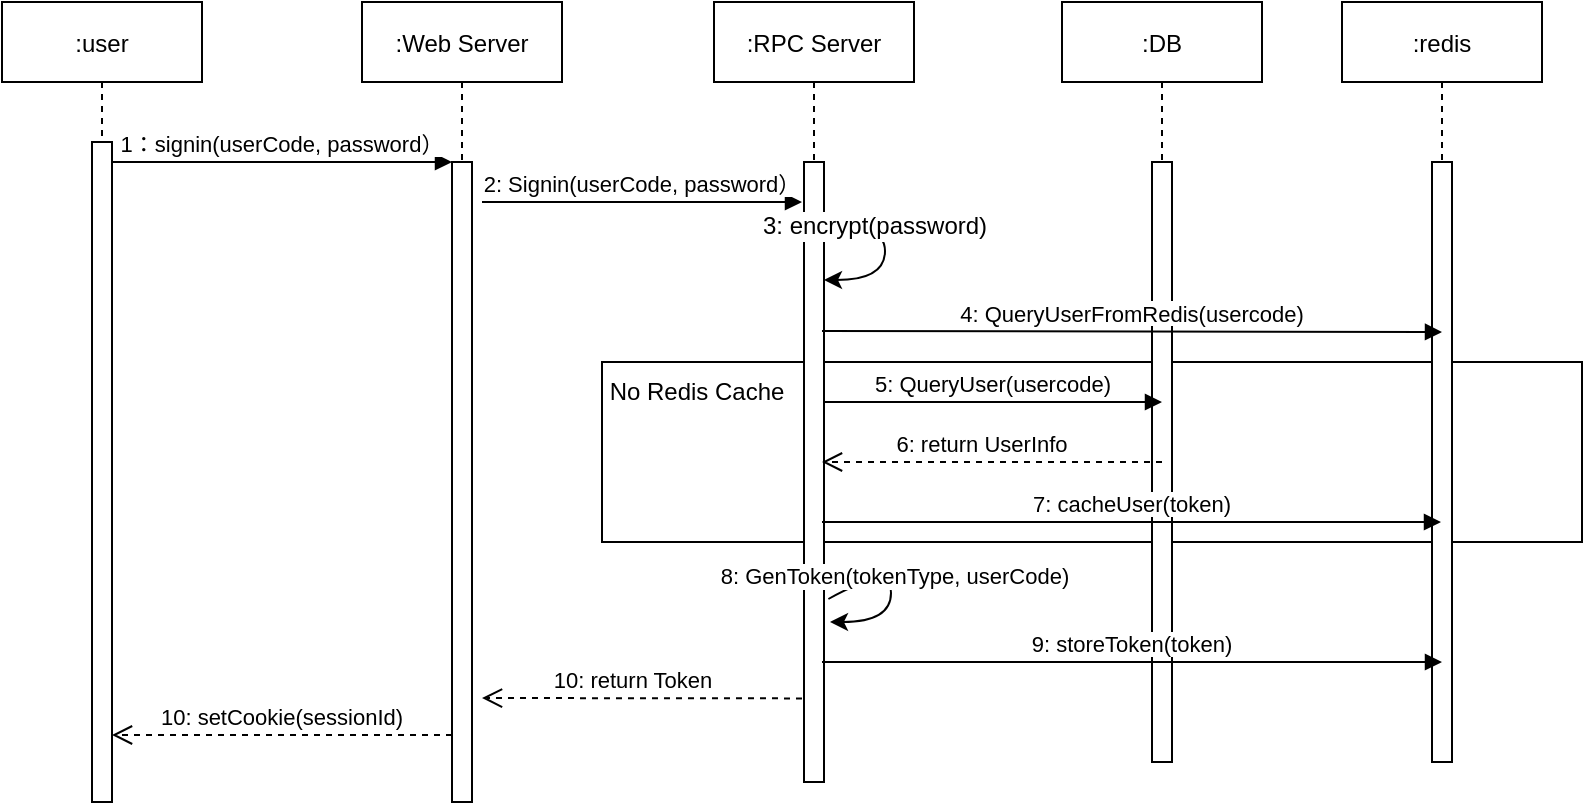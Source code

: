 <mxfile version="14.9.5" type="github">
  <diagram id="kgpKYQtTHZ0yAKxKKP6v" name="Page-1">
    <mxGraphModel dx="1038" dy="573" grid="1" gridSize="10" guides="1" tooltips="1" connect="1" arrows="1" fold="1" page="1" pageScale="1" pageWidth="850" pageHeight="1100" math="0" shadow="0">
      <root>
        <mxCell id="0" />
        <mxCell id="1" parent="0" />
        <mxCell id="3nuBFxr9cyL0pnOWT2aG-1" value=":user" style="shape=umlLifeline;perimeter=lifelinePerimeter;container=1;collapsible=0;recursiveResize=0;rounded=0;shadow=0;strokeWidth=1;" parent="1" vertex="1">
          <mxGeometry x="120" y="80" width="100" height="400" as="geometry" />
        </mxCell>
        <mxCell id="3nuBFxr9cyL0pnOWT2aG-2" value="" style="points=[];perimeter=orthogonalPerimeter;rounded=0;shadow=0;strokeWidth=1;" parent="3nuBFxr9cyL0pnOWT2aG-1" vertex="1">
          <mxGeometry x="45" y="70" width="10" height="330" as="geometry" />
        </mxCell>
        <mxCell id="3nuBFxr9cyL0pnOWT2aG-5" value=":Web Server" style="shape=umlLifeline;perimeter=lifelinePerimeter;container=1;collapsible=0;recursiveResize=0;rounded=0;shadow=0;strokeWidth=1;" parent="1" vertex="1">
          <mxGeometry x="300" y="80" width="100" height="400" as="geometry" />
        </mxCell>
        <mxCell id="3nuBFxr9cyL0pnOWT2aG-6" value="" style="points=[];perimeter=orthogonalPerimeter;rounded=0;shadow=0;strokeWidth=1;" parent="3nuBFxr9cyL0pnOWT2aG-5" vertex="1">
          <mxGeometry x="45" y="80" width="10" height="320" as="geometry" />
        </mxCell>
        <mxCell id="3nuBFxr9cyL0pnOWT2aG-7" value="10: setCookie(sessionId)" style="verticalAlign=bottom;endArrow=open;dashed=1;endSize=8;exitX=0;exitY=0.95;shadow=0;strokeWidth=1;" parent="1" edge="1">
          <mxGeometry relative="1" as="geometry">
            <mxPoint x="175" y="446.5" as="targetPoint" />
            <mxPoint x="345" y="446.5" as="sourcePoint" />
          </mxGeometry>
        </mxCell>
        <mxCell id="T3fypnS2kCiaO5tx0PAY-2" value="" style="rounded=0;whiteSpace=wrap;html=1;" vertex="1" parent="1">
          <mxGeometry x="420" y="260" width="490" height="90" as="geometry" />
        </mxCell>
        <mxCell id="3nuBFxr9cyL0pnOWT2aG-8" value="1：signin(userCode, password）" style="verticalAlign=bottom;endArrow=block;entryX=0;entryY=0;shadow=0;strokeWidth=1;" parent="1" source="3nuBFxr9cyL0pnOWT2aG-2" target="3nuBFxr9cyL0pnOWT2aG-6" edge="1">
          <mxGeometry relative="1" as="geometry">
            <mxPoint x="275" y="160" as="sourcePoint" />
          </mxGeometry>
        </mxCell>
        <mxCell id="V7MjmrgKZiQ4tTCcyf8E-1" value=":RPC Server" style="shape=umlLifeline;perimeter=lifelinePerimeter;container=1;collapsible=0;recursiveResize=0;rounded=0;shadow=0;strokeWidth=1;" parent="1" vertex="1">
          <mxGeometry x="476" y="80" width="100" height="390" as="geometry" />
        </mxCell>
        <mxCell id="V7MjmrgKZiQ4tTCcyf8E-2" value="" style="points=[];perimeter=orthogonalPerimeter;rounded=0;shadow=0;strokeWidth=1;" parent="V7MjmrgKZiQ4tTCcyf8E-1" vertex="1">
          <mxGeometry x="45" y="80" width="10" height="310" as="geometry" />
        </mxCell>
        <mxCell id="V7MjmrgKZiQ4tTCcyf8E-7" value="" style="curved=1;endArrow=classic;html=1;" parent="1" source="V7MjmrgKZiQ4tTCcyf8E-2" edge="1">
          <mxGeometry width="50" height="50" relative="1" as="geometry">
            <mxPoint x="538.5" y="190.04" as="sourcePoint" />
            <mxPoint x="531" y="219" as="targetPoint" />
            <Array as="points">
              <mxPoint x="561.5" y="190" />
              <mxPoint x="561.5" y="219" />
            </Array>
          </mxGeometry>
        </mxCell>
        <mxCell id="V7MjmrgKZiQ4tTCcyf8E-8" value="&lt;font style=&quot;font-size: 12px&quot;&gt;3: encrypt(password)&lt;/font&gt;" style="edgeLabel;html=1;align=center;verticalAlign=middle;resizable=0;points=[];" parent="V7MjmrgKZiQ4tTCcyf8E-7" vertex="1" connectable="0">
          <mxGeometry x="-0.273" y="-6" relative="1" as="geometry">
            <mxPoint as="offset" />
          </mxGeometry>
        </mxCell>
        <mxCell id="V7MjmrgKZiQ4tTCcyf8E-9" value="2: Signin(userCode, password）" style="verticalAlign=bottom;endArrow=block;shadow=0;strokeWidth=1;" parent="1" edge="1">
          <mxGeometry relative="1" as="geometry">
            <mxPoint x="360" y="180.0" as="sourcePoint" />
            <mxPoint x="520" y="180" as="targetPoint" />
            <mxPoint as="offset" />
          </mxGeometry>
        </mxCell>
        <mxCell id="V7MjmrgKZiQ4tTCcyf8E-10" value=":DB" style="shape=umlLifeline;perimeter=lifelinePerimeter;container=1;collapsible=0;recursiveResize=0;rounded=0;shadow=0;strokeWidth=1;" parent="1" vertex="1">
          <mxGeometry x="650" y="80" width="100" height="380" as="geometry" />
        </mxCell>
        <mxCell id="V7MjmrgKZiQ4tTCcyf8E-11" value="" style="points=[];perimeter=orthogonalPerimeter;rounded=0;shadow=0;strokeWidth=1;" parent="V7MjmrgKZiQ4tTCcyf8E-10" vertex="1">
          <mxGeometry x="45" y="80" width="10" height="300" as="geometry" />
        </mxCell>
        <mxCell id="V7MjmrgKZiQ4tTCcyf8E-12" value="5: QueryUser(usercode)" style="verticalAlign=bottom;endArrow=block;shadow=0;strokeWidth=1;" parent="1" edge="1">
          <mxGeometry relative="1" as="geometry">
            <mxPoint x="531" y="280" as="sourcePoint" />
            <mxPoint x="700" y="280" as="targetPoint" />
            <mxPoint as="offset" />
          </mxGeometry>
        </mxCell>
        <mxCell id="V7MjmrgKZiQ4tTCcyf8E-13" value="6: return UserInfo" style="verticalAlign=bottom;endArrow=open;dashed=1;endSize=8;exitX=0;exitY=0.95;shadow=0;strokeWidth=1;" parent="1" edge="1">
          <mxGeometry x="0.059" relative="1" as="geometry">
            <mxPoint x="530" y="310.0" as="targetPoint" />
            <mxPoint x="700" y="310.0" as="sourcePoint" />
            <mxPoint as="offset" />
          </mxGeometry>
        </mxCell>
        <mxCell id="V7MjmrgKZiQ4tTCcyf8E-14" value="" style="curved=1;endArrow=classic;html=1;exitX=1.22;exitY=0.626;exitDx=0;exitDy=0;exitPerimeter=0;" parent="1" edge="1">
          <mxGeometry width="50" height="50" relative="1" as="geometry">
            <mxPoint x="533.2" y="378.5" as="sourcePoint" />
            <mxPoint x="534" y="390" as="targetPoint" />
            <Array as="points">
              <mxPoint x="564.5" y="361" />
              <mxPoint x="564.5" y="390" />
            </Array>
          </mxGeometry>
        </mxCell>
        <mxCell id="V7MjmrgKZiQ4tTCcyf8E-15" value="8: GenToken(tokenType, userCode)" style="edgeLabel;html=1;align=center;verticalAlign=middle;resizable=0;points=[];" parent="V7MjmrgKZiQ4tTCcyf8E-14" vertex="1" connectable="0">
          <mxGeometry x="-0.273" y="-6" relative="1" as="geometry">
            <mxPoint as="offset" />
          </mxGeometry>
        </mxCell>
        <mxCell id="V7MjmrgKZiQ4tTCcyf8E-16" value=":redis" style="shape=umlLifeline;perimeter=lifelinePerimeter;container=1;collapsible=0;recursiveResize=0;rounded=0;shadow=0;strokeWidth=1;" parent="1" vertex="1">
          <mxGeometry x="790" y="80" width="100" height="380" as="geometry" />
        </mxCell>
        <mxCell id="V7MjmrgKZiQ4tTCcyf8E-17" value="" style="points=[];perimeter=orthogonalPerimeter;rounded=0;shadow=0;strokeWidth=1;" parent="V7MjmrgKZiQ4tTCcyf8E-16" vertex="1">
          <mxGeometry x="45" y="80" width="10" height="300" as="geometry" />
        </mxCell>
        <mxCell id="V7MjmrgKZiQ4tTCcyf8E-18" value="7: cacheUser(token)" style="verticalAlign=bottom;endArrow=block;shadow=0;strokeWidth=1;" parent="1" edge="1">
          <mxGeometry relative="1" as="geometry">
            <mxPoint x="530" y="340" as="sourcePoint" />
            <mxPoint x="839.5" y="340" as="targetPoint" />
            <mxPoint as="offset" />
          </mxGeometry>
        </mxCell>
        <mxCell id="V7MjmrgKZiQ4tTCcyf8E-19" value="10: return Token" style="verticalAlign=bottom;endArrow=open;dashed=1;endSize=8;exitX=0;exitY=0.95;shadow=0;strokeWidth=1;" parent="1" edge="1">
          <mxGeometry x="0.059" relative="1" as="geometry">
            <mxPoint x="360" y="428" as="targetPoint" />
            <mxPoint x="520" y="428.2" as="sourcePoint" />
            <mxPoint as="offset" />
          </mxGeometry>
        </mxCell>
        <mxCell id="wK4RGcu2I4QXdZMASz9J-1" value="9: storeToken(token)" style="verticalAlign=bottom;endArrow=block;shadow=0;strokeWidth=1;" parent="1" edge="1">
          <mxGeometry relative="1" as="geometry">
            <mxPoint x="530" y="410" as="sourcePoint" />
            <mxPoint x="840" y="410" as="targetPoint" />
            <mxPoint as="offset" />
          </mxGeometry>
        </mxCell>
        <mxCell id="T3fypnS2kCiaO5tx0PAY-1" value="4: QueryUserFromRedis(usercode)" style="verticalAlign=bottom;endArrow=block;shadow=0;strokeWidth=1;" edge="1" parent="1">
          <mxGeometry relative="1" as="geometry">
            <mxPoint x="530" y="244.5" as="sourcePoint" />
            <mxPoint x="840" y="245" as="targetPoint" />
            <mxPoint as="offset" />
          </mxGeometry>
        </mxCell>
        <mxCell id="T3fypnS2kCiaO5tx0PAY-3" value="No Redis Cache" style="text;html=1;strokeColor=none;fillColor=none;align=center;verticalAlign=middle;whiteSpace=wrap;rounded=0;" vertex="1" parent="1">
          <mxGeometry x="420" y="267.5" width="95" height="15" as="geometry" />
        </mxCell>
      </root>
    </mxGraphModel>
  </diagram>
</mxfile>
